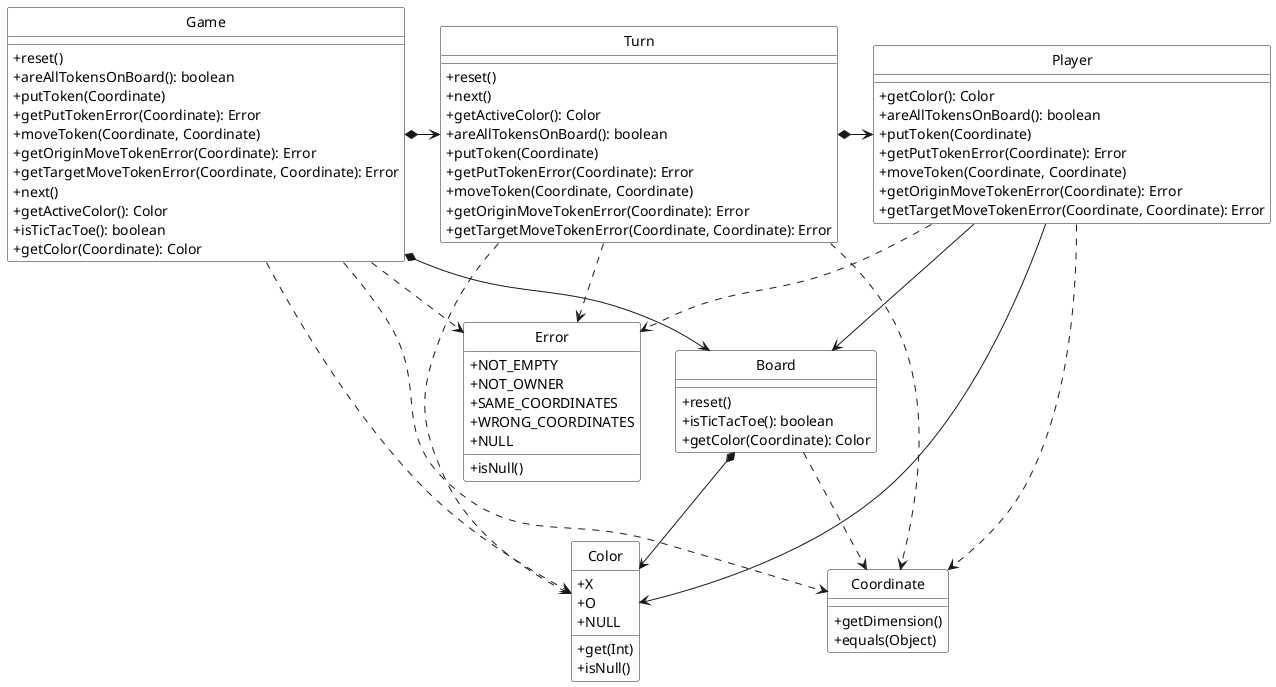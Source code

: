 @startuml modelsClassDiagram
skinparam ClassBackgroundColor white
skinparam classAttributeIconSize 0
hide circle

class Coordinate
enum Error
enum Color

class  Board{
    + reset()
    + isTicTacToe(): boolean
    + getColor(Coordinate): Color
}

class  Game{
    + reset()
    + areAllTokensOnBoard(): boolean
    + putToken(Coordinate)
    + getPutTokenError(Coordinate): Error
    + moveToken(Coordinate, Coordinate)
    + getOriginMoveTokenError(Coordinate): Error
    + getTargetMoveTokenError(Coordinate, Coordinate): Error
    + next()
    + getActiveColor(): Color
    + isTicTacToe(): boolean
    + getColor(Coordinate): Color
}

class  Player{
    + getColor(): Color
    + areAllTokensOnBoard(): boolean
    + putToken(Coordinate)
    + getPutTokenError(Coordinate): Error
    + moveToken(Coordinate, Coordinate)
    + getOriginMoveTokenError(Coordinate): Error
    + getTargetMoveTokenError(Coordinate, Coordinate): Error
}

class  Turn{
    + reset()
    + next()
    + getActiveColor(): Color
    + areAllTokensOnBoard(): boolean
    + putToken(Coordinate)
    + getPutTokenError(Coordinate): Error
    + moveToken(Coordinate, Coordinate)
    + getOriginMoveTokenError(Coordinate): Error
    + getTargetMoveTokenError(Coordinate, Coordinate): Error
}

class  Coordinate{
    + getDimension()
    + equals(Object)
}

enum  Color{
    + X
    + O
    + NULL
    + get(Int)
    + isNull()
}

enum  Error{
    + NOT_EMPTY
    + NOT_OWNER
    + SAME_COORDINATES
    + WRONG_COORDINATES
    + NULL
    + isNull()
}

Game *-r-> Turn
Game *-down-> Board
Turn *-r-> Player
Turn ..> Coordinate
Player ..> Coordinate
Player --> Board
Board *-down-> Color
Turn ..> Color
Game ..> Color
Board ..> Coordinate
Player --> Color
Player ..> Error
Turn ..> Error
Game ..> Error
Game ..> Coordinate
@enduml